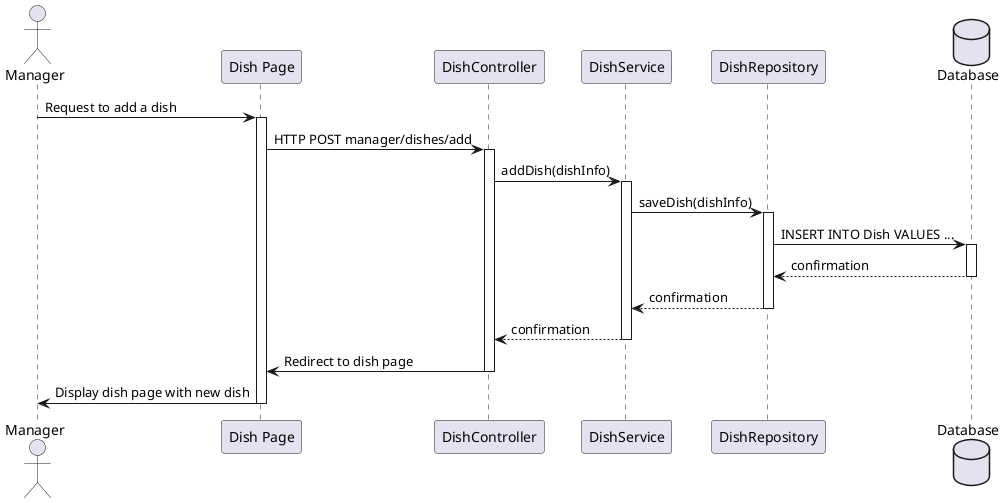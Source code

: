 @startuml

actor Manager
participant "Dish Page" as DishPage
participant "DishController" as Dish
participant "DishService" as DishService
participant "DishRepository" as DishRepository
database "Database" as Database

'add dish
Manager -> DishPage: Request to add a dish
activate DishPage
DishPage -> Dish: HTTP POST manager/dishes/add
activate Dish
Dish -> DishService: addDish(dishInfo)
activate DishService
DishService -> DishRepository: saveDish(dishInfo)
activate DishRepository
DishRepository -> Database: INSERT INTO Dish VALUES ...
activate Database
Database --> DishRepository: confirmation
deactivate Database
DishRepository --> DishService: confirmation
deactivate DishRepository
DishService --> Dish: confirmation
deactivate DishService
Dish -> DishPage: Redirect to dish page
deactivate Dish
DishPage -> Manager: Display dish page with new dish
deactivate DishPage


@enduml